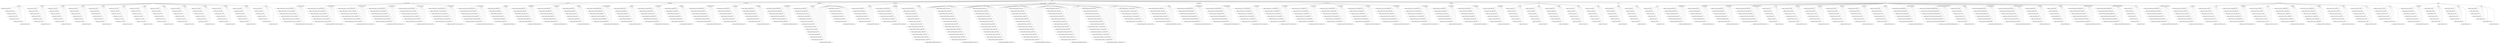 strict graph "" {
	temporal -- age;
	temporal -- commute_schedule;
	temporal -- education;
	temporal -- employment;
	temporal -- enrollment;
	temporal -- family_status;
	temporal -- household_size_family;
	temporal -- household_size_nonfamily;
	temporal -- housing_status;
	temporal -- income_to_poverty;
	temporal -- marital_status;
	temporal -- ownership;
	temporal -- race;
	temporal -- sex;
	temporal -- total;
	temporal -- units_in_structure;
	temporal -- vehicles;
	age -- "10_to_14";
	age -- "15_to_19";
	age -- "20_to_24";
	age -- "25_to_34";
	age -- "35_to_44";
	age -- "45_to_54";
	age -- "55_to_59";
	age -- "5_to_9";
	age -- "60_to_64";
	age -- "65_to_74";
	age -- "75_to_84";
	age -- over_85;
	age -- under_5;
	commute_schedule -- "10_00_am_to_11_59_am";
	commute_schedule -- "12_00_am_to_5_29_am";
	commute_schedule -- "12_00_pm_to_11_59_pm";
	commute_schedule -- "5_30_am_to_6_29_am";
	commute_schedule -- "6_30_am_to_7_29_am";
	commute_schedule -- "7_30_am_to_8_29_am";
	commute_schedule -- "8_30_am_to_9_59_am";
	education -- bachelors_degree;
	education -- graduate_degree;
	education -- high_school;
	education -- no_high_school_diploma;
	education -- some_college;
	employment -- employed;
	employment -- not_in_labor_force;
	employment -- unemployed;
	enrollment -- not_enrolled_in_school;
	enrollment -- private_school;
	enrollment -- public_school;
	family_status -- female_no_husband;
	family_status -- male_no_wife;
	family_status -- married;
	household_size_family -- "2_person";
	household_size_family -- "3_person";
	household_size_family -- "4_person";
	household_size_family -- "5_person";
	household_size_family -- "6_person";
	household_size_family -- "7_or_more_person";
	household_size_nonfamily -- "2_person";
	household_size_nonfamily -- "3_person";
	household_size_nonfamily -- "4_person";
	household_size_nonfamily -- "5_person";
	household_size_nonfamily -- "6_person";
	household_size_nonfamily -- "7_or_more_person";
	household_size_nonfamily -- "1_person";
	housing_status -- occupied_housing_units;
	housing_status -- vacant_housing_units;
	income_to_poverty -- "100_124_percent";
	income_to_poverty -- "125_149_percent";
	income_to_poverty -- "150_184_percent";
	income_to_poverty -- "185_199_percent";
	income_to_poverty -- "50_99_percent";
	income_to_poverty -- below_50_percent;
	income_to_poverty -- over_200_percent;
	marital_status -- married;
	marital_status -- divorced;
	marital_status -- never_married;
	marital_status -- widowed;
	ownership -- owner_occupied;
	ownership -- renter_occupied;
	race -- american_indian;
	race -- asian;
	race -- black;
	race -- hispanic;
	race -- other;
	race -- white;
	sex -- female;
	sex -- male;
	total -- average_household_size;
	total -- average_travel_time_to_work;
	total -- commuters;
	total -- families;
	total -- families_below_poverty_level;
	total -- family_households_with_children;
	total -- hh;
	total -- households_below_poverty_level;
	total -- hu;
	total -- median_home_value;
	total -- median_income;
	total -- per_capita_income;
	total -- persons_below_poverty_level;
	total -- pop;
	total -- pop_over_15;
	total -- pop_over_16;
	total -- pop_over_18;
	total -- pop_over_25;
	total -- pop_over_3;
	total -- pop_poverty_determined;
	total -- rent_as_a_percentage_of_household_income;
	total -- under_18;
	units_in_structure -- "10_19";
	units_in_structure -- "1_attached";
	units_in_structure -- "1_detached";
	units_in_structure -- "20_49";
	units_in_structure -- 2;
	units_in_structure -- "3_4";
	units_in_structure -- "50_or_more";
	units_in_structure -- "5_9";
	units_in_structure -- mobile_homes;
	vehicles -- none;
	vehicles -- one;
	vehicles -- three_or_more;
	vehicles -- two;
	"10_to_14" -- temporal__age__10_to_14__1990	 [minlen=1];
	"10_to_14" -- temporal__age__10_to_14__2000	 [minlen=2];
	"10_to_14" -- temporal__age__10_to_14__2010	 [minlen=3];
	"10_to_14" -- temporal__age__10_to_14__2013	 [minlen=4];
	"10_to_14" -- temporal__age__10_to_14__2016	 [minlen=5];
	"10_to_14" -- temporal__age__10_to_14__2018	 [minlen=6];
	"10_to_14" -- temporal__age__10_to_14__2020	 [minlen=7];
	"15_to_19" -- temporal__age__15_to_19__1990	 [minlen=1];
	"15_to_19" -- temporal__age__15_to_19__2000	 [minlen=2];
	"15_to_19" -- temporal__age__15_to_19__2010	 [minlen=3];
	"15_to_19" -- temporal__age__15_to_19__2013	 [minlen=4];
	"15_to_19" -- temporal__age__15_to_19__2016	 [minlen=5];
	"15_to_19" -- temporal__age__15_to_19__2018	 [minlen=6];
	"15_to_19" -- temporal__age__15_to_19__2020	 [minlen=7];
	"20_to_24" -- temporal__age__20_to_24__1990	 [minlen=1];
	"20_to_24" -- temporal__age__20_to_24__2000	 [minlen=2];
	"20_to_24" -- temporal__age__20_to_24__2010	 [minlen=3];
	"20_to_24" -- temporal__age__20_to_24__2013	 [minlen=4];
	"20_to_24" -- temporal__age__20_to_24__2016	 [minlen=5];
	"20_to_24" -- temporal__age__20_to_24__2018	 [minlen=6];
	"20_to_24" -- temporal__age__20_to_24__2020	 [minlen=7];
	"25_to_34" -- temporal__age__25_to_34__1990	 [minlen=1];
	"25_to_34" -- temporal__age__25_to_34__2000	 [minlen=2];
	"25_to_34" -- temporal__age__25_to_34__2010	 [minlen=3];
	"25_to_34" -- temporal__age__25_to_34__2013	 [minlen=4];
	"25_to_34" -- temporal__age__25_to_34__2016	 [minlen=5];
	"25_to_34" -- temporal__age__25_to_34__2018	 [minlen=6];
	"25_to_34" -- temporal__age__25_to_34__2020	 [minlen=7];
	"35_to_44" -- temporal__age__35_to_44__1990	 [minlen=1];
	"35_to_44" -- temporal__age__35_to_44__2000	 [minlen=2];
	"35_to_44" -- temporal__age__35_to_44__2010	 [minlen=3];
	"35_to_44" -- temporal__age__35_to_44__2013	 [minlen=4];
	"35_to_44" -- temporal__age__35_to_44__2016	 [minlen=5];
	"35_to_44" -- temporal__age__35_to_44__2018	 [minlen=6];
	"35_to_44" -- temporal__age__35_to_44__2020	 [minlen=7];
	"45_to_54" -- temporal__age__45_to_54__1990	 [minlen=1];
	"45_to_54" -- temporal__age__45_to_54__2000	 [minlen=2];
	"45_to_54" -- temporal__age__45_to_54__2010	 [minlen=3];
	"45_to_54" -- temporal__age__45_to_54__2013	 [minlen=4];
	"45_to_54" -- temporal__age__45_to_54__2016	 [minlen=5];
	"45_to_54" -- temporal__age__45_to_54__2018	 [minlen=6];
	"45_to_54" -- temporal__age__45_to_54__2020	 [minlen=7];
	"55_to_59" -- temporal__age__55_to_59__1990	 [minlen=1];
	"55_to_59" -- temporal__age__55_to_59__2000	 [minlen=2];
	"55_to_59" -- temporal__age__55_to_59__2010	 [minlen=3];
	"55_to_59" -- temporal__age__55_to_59__2013	 [minlen=4];
	"55_to_59" -- temporal__age__55_to_59__2016	 [minlen=5];
	"55_to_59" -- temporal__age__55_to_59__2018	 [minlen=6];
	"55_to_59" -- temporal__age__55_to_59__2020	 [minlen=7];
	"5_to_9" -- temporal__age__5_to_9__1990	 [minlen=1];
	"5_to_9" -- temporal__age__5_to_9__2000	 [minlen=2];
	"5_to_9" -- temporal__age__5_to_9__2010	 [minlen=3];
	"5_to_9" -- temporal__age__5_to_9__2013	 [minlen=4];
	"5_to_9" -- temporal__age__5_to_9__2016	 [minlen=5];
	"5_to_9" -- temporal__age__5_to_9__2018	 [minlen=6];
	"5_to_9" -- temporal__age__5_to_9__2020	 [minlen=7];
	"60_to_64" -- temporal__age__60_to_64__1990	 [minlen=1];
	"60_to_64" -- temporal__age__60_to_64__2000	 [minlen=2];
	"60_to_64" -- temporal__age__60_to_64__2010	 [minlen=3];
	"60_to_64" -- temporal__age__60_to_64__2013	 [minlen=4];
	"60_to_64" -- temporal__age__60_to_64__2016	 [minlen=5];
	"60_to_64" -- temporal__age__60_to_64__2018	 [minlen=6];
	"60_to_64" -- temporal__age__60_to_64__2020	 [minlen=7];
	"65_to_74" -- temporal__age__65_to_74__1990	 [minlen=1];
	"65_to_74" -- temporal__age__65_to_74__2000	 [minlen=2];
	"65_to_74" -- temporal__age__65_to_74__2010	 [minlen=3];
	"65_to_74" -- temporal__age__65_to_74__2013	 [minlen=4];
	"65_to_74" -- temporal__age__65_to_74__2016	 [minlen=5];
	"65_to_74" -- temporal__age__65_to_74__2018	 [minlen=6];
	"65_to_74" -- temporal__age__65_to_74__2020	 [minlen=7];
	"75_to_84" -- temporal__age__75_to_84__1990	 [minlen=1];
	"75_to_84" -- temporal__age__75_to_84__2000	 [minlen=2];
	"75_to_84" -- temporal__age__75_to_84__2010	 [minlen=3];
	"75_to_84" -- temporal__age__75_to_84__2013	 [minlen=4];
	"75_to_84" -- temporal__age__75_to_84__2016	 [minlen=5];
	"75_to_84" -- temporal__age__75_to_84__2018	 [minlen=6];
	"75_to_84" -- temporal__age__75_to_84__2020	 [minlen=7];
	over_85 -- temporal__age__over_85__1990	 [minlen=1];
	over_85 -- temporal__age__over_85__2000	 [minlen=2];
	over_85 -- temporal__age__over_85__2010	 [minlen=3];
	over_85 -- temporal__age__over_85__2013	 [minlen=4];
	over_85 -- temporal__age__over_85__2016	 [minlen=5];
	over_85 -- temporal__age__over_85__2018	 [minlen=6];
	over_85 -- temporal__age__over_85__2020	 [minlen=7];
	under_5 -- temporal__age__under_5__1990	 [minlen=1];
	under_5 -- temporal__age__under_5__2000	 [minlen=2];
	under_5 -- temporal__age__under_5__2010	 [minlen=3];
	under_5 -- temporal__age__under_5__2013	 [minlen=4];
	under_5 -- temporal__age__under_5__2016	 [minlen=5];
	under_5 -- temporal__age__under_5__2018	 [minlen=6];
	under_5 -- temporal__age__under_5__2020	 [minlen=7];
	"10_00_am_to_11_59_am" -- temporal__commute_schedule__10_00_am_to_11_59_am__1990	 [minlen=1];
	"10_00_am_to_11_59_am" -- temporal__commute_schedule__10_00_am_to_11_59_am__2000	 [minlen=2];
	"10_00_am_to_11_59_am" -- temporal__commute_schedule__10_00_am_to_11_59_am__2010	 [minlen=3];
	"10_00_am_to_11_59_am" -- temporal__commute_schedule__10_00_am_to_11_59_am__2013	 [minlen=4];
	"10_00_am_to_11_59_am" -- temporal__commute_schedule__10_00_am_to_11_59_am__2016	 [minlen=5];
	"10_00_am_to_11_59_am" -- temporal__commute_schedule__10_00_am_to_11_59_am__2018	 [minlen=6];
	"10_00_am_to_11_59_am" -- temporal__commute_schedule__10_00_am_to_11_59_am__2020	 [minlen=7];
	"12_00_am_to_5_29_am" -- temporal__commute_schedule__12_00_am_to_5_29_am__1990	 [minlen=1];
	"12_00_am_to_5_29_am" -- temporal__commute_schedule__12_00_am_to_5_29_am__2000	 [minlen=2];
	"12_00_am_to_5_29_am" -- temporal__commute_schedule__12_00_am_to_5_29_am__2010	 [minlen=3];
	"12_00_am_to_5_29_am" -- temporal__commute_schedule__12_00_am_to_5_29_am__2013	 [minlen=4];
	"12_00_am_to_5_29_am" -- temporal__commute_schedule__12_00_am_to_5_29_am__2016	 [minlen=5];
	"12_00_am_to_5_29_am" -- temporal__commute_schedule__12_00_am_to_5_29_am__2018	 [minlen=6];
	"12_00_am_to_5_29_am" -- temporal__commute_schedule__12_00_am_to_5_29_am__2020	 [minlen=7];
	"12_00_pm_to_11_59_pm" -- temporal__commute_schedule__12_00_pm_to_11_59_pm__1990	 [minlen=1];
	"12_00_pm_to_11_59_pm" -- temporal__commute_schedule__12_00_pm_to_11_59_pm__2000	 [minlen=2];
	"12_00_pm_to_11_59_pm" -- temporal__commute_schedule__12_00_pm_to_11_59_pm__2010	 [minlen=3];
	"12_00_pm_to_11_59_pm" -- temporal__commute_schedule__12_00_pm_to_11_59_pm__2013	 [minlen=4];
	"12_00_pm_to_11_59_pm" -- temporal__commute_schedule__12_00_pm_to_11_59_pm__2016	 [minlen=5];
	"12_00_pm_to_11_59_pm" -- temporal__commute_schedule__12_00_pm_to_11_59_pm__2018	 [minlen=6];
	"12_00_pm_to_11_59_pm" -- temporal__commute_schedule__12_00_pm_to_11_59_pm__2020	 [minlen=7];
	"5_30_am_to_6_29_am" -- temporal__commute_schedule__5_30_am_to_6_29_am__1990	 [minlen=1];
	"5_30_am_to_6_29_am" -- temporal__commute_schedule__5_30_am_to_6_29_am__2000	 [minlen=2];
	"5_30_am_to_6_29_am" -- temporal__commute_schedule__5_30_am_to_6_29_am__2010	 [minlen=3];
	"5_30_am_to_6_29_am" -- temporal__commute_schedule__5_30_am_to_6_29_am__2013	 [minlen=4];
	"5_30_am_to_6_29_am" -- temporal__commute_schedule__5_30_am_to_6_29_am__2016	 [minlen=5];
	"5_30_am_to_6_29_am" -- temporal__commute_schedule__5_30_am_to_6_29_am__2018	 [minlen=6];
	"5_30_am_to_6_29_am" -- temporal__commute_schedule__5_30_am_to_6_29_am__2020	 [minlen=7];
	"6_30_am_to_7_29_am" -- temporal__commute_schedule__6_30_am_to_7_29_am__1990	 [minlen=1];
	"6_30_am_to_7_29_am" -- temporal__commute_schedule__6_30_am_to_7_29_am__2000	 [minlen=2];
	"6_30_am_to_7_29_am" -- temporal__commute_schedule__6_30_am_to_7_29_am__2010	 [minlen=3];
	"6_30_am_to_7_29_am" -- temporal__commute_schedule__6_30_am_to_7_29_am__2013	 [minlen=4];
	"6_30_am_to_7_29_am" -- temporal__commute_schedule__6_30_am_to_7_29_am__2016	 [minlen=5];
	"6_30_am_to_7_29_am" -- temporal__commute_schedule__6_30_am_to_7_29_am__2018	 [minlen=6];
	"6_30_am_to_7_29_am" -- temporal__commute_schedule__6_30_am_to_7_29_am__2020	 [minlen=7];
	"7_30_am_to_8_29_am" -- temporal__commute_schedule__7_30_am_to_8_29_am__1990	 [minlen=1];
	"7_30_am_to_8_29_am" -- temporal__commute_schedule__7_30_am_to_8_29_am__2000	 [minlen=2];
	"7_30_am_to_8_29_am" -- temporal__commute_schedule__7_30_am_to_8_29_am__2010	 [minlen=3];
	"7_30_am_to_8_29_am" -- temporal__commute_schedule__7_30_am_to_8_29_am__2013	 [minlen=4];
	"7_30_am_to_8_29_am" -- temporal__commute_schedule__7_30_am_to_8_29_am__2016	 [minlen=5];
	"7_30_am_to_8_29_am" -- temporal__commute_schedule__7_30_am_to_8_29_am__2018	 [minlen=6];
	"7_30_am_to_8_29_am" -- temporal__commute_schedule__7_30_am_to_8_29_am__2020	 [minlen=7];
	"8_30_am_to_9_59_am" -- temporal__commute_schedule__8_30_am_to_9_59_am__1990	 [minlen=1];
	"8_30_am_to_9_59_am" -- temporal__commute_schedule__8_30_am_to_9_59_am__2000	 [minlen=2];
	"8_30_am_to_9_59_am" -- temporal__commute_schedule__8_30_am_to_9_59_am__2010	 [minlen=3];
	"8_30_am_to_9_59_am" -- temporal__commute_schedule__8_30_am_to_9_59_am__2013	 [minlen=4];
	"8_30_am_to_9_59_am" -- temporal__commute_schedule__8_30_am_to_9_59_am__2016	 [minlen=5];
	"8_30_am_to_9_59_am" -- temporal__commute_schedule__8_30_am_to_9_59_am__2018	 [minlen=6];
	"8_30_am_to_9_59_am" -- temporal__commute_schedule__8_30_am_to_9_59_am__2020	 [minlen=7];
	bachelors_degree -- temporal__education__bachelors_degree__1990	 [minlen=1];
	bachelors_degree -- temporal__education__bachelors_degree__2000	 [minlen=2];
	bachelors_degree -- temporal__education__bachelors_degree__2010	 [minlen=3];
	bachelors_degree -- temporal__education__bachelors_degree__2013	 [minlen=4];
	bachelors_degree -- temporal__education__bachelors_degree__2016	 [minlen=5];
	bachelors_degree -- temporal__education__bachelors_degree__2018	 [minlen=6];
	bachelors_degree -- temporal__education__bachelors_degree__2020	 [minlen=7];
	graduate_degree -- temporal__education__graduate_degree__1990	 [minlen=1];
	graduate_degree -- temporal__education__graduate_degree__2000	 [minlen=2];
	graduate_degree -- temporal__education__graduate_degree__2010	 [minlen=3];
	graduate_degree -- temporal__education__graduate_degree__2013	 [minlen=4];
	graduate_degree -- temporal__education__graduate_degree__2016	 [minlen=5];
	graduate_degree -- temporal__education__graduate_degree__2018	 [minlen=6];
	graduate_degree -- temporal__education__graduate_degree__2020	 [minlen=7];
	high_school -- temporal__education__high_school__1990	 [minlen=1];
	high_school -- temporal__education__high_school__2000	 [minlen=2];
	high_school -- temporal__education__high_school__2010	 [minlen=3];
	high_school -- temporal__education__high_school__2013	 [minlen=4];
	high_school -- temporal__education__high_school__2016	 [minlen=5];
	high_school -- temporal__education__high_school__2018	 [minlen=6];
	high_school -- temporal__education__high_school__2020	 [minlen=7];
	no_high_school_diploma -- temporal__education__no_high_school_diploma__1990	 [minlen=1];
	no_high_school_diploma -- temporal__education__no_high_school_diploma__2000	 [minlen=2];
	no_high_school_diploma -- temporal__education__no_high_school_diploma__2010	 [minlen=3];
	no_high_school_diploma -- temporal__education__no_high_school_diploma__2013	 [minlen=4];
	no_high_school_diploma -- temporal__education__no_high_school_diploma__2016	 [minlen=5];
	no_high_school_diploma -- temporal__education__no_high_school_diploma__2018	 [minlen=6];
	no_high_school_diploma -- temporal__education__no_high_school_diploma__2020	 [minlen=7];
	some_college -- temporal__education__some_college__1990	 [minlen=1];
	some_college -- temporal__education__some_college__2000	 [minlen=2];
	some_college -- temporal__education__some_college__2010	 [minlen=3];
	some_college -- temporal__education__some_college__2013	 [minlen=4];
	some_college -- temporal__education__some_college__2016	 [minlen=5];
	some_college -- temporal__education__some_college__2018	 [minlen=6];
	some_college -- temporal__education__some_college__2020	 [minlen=7];
	employed -- temporal__employment__employed__1990	 [minlen=1];
	employed -- temporal__employment__employed__2000	 [minlen=2];
	employed -- temporal__employment__employed__2010	 [minlen=3];
	employed -- temporal__employment__employed__2013	 [minlen=4];
	employed -- temporal__employment__employed__2016	 [minlen=5];
	employed -- temporal__employment__employed__2018	 [minlen=6];
	employed -- temporal__employment__employed__2020	 [minlen=7];
	not_in_labor_force -- temporal__employment__not_in_labor_force__1990	 [minlen=1];
	not_in_labor_force -- temporal__employment__not_in_labor_force__2000	 [minlen=2];
	not_in_labor_force -- temporal__employment__not_in_labor_force__2010	 [minlen=3];
	not_in_labor_force -- temporal__employment__not_in_labor_force__2013	 [minlen=4];
	not_in_labor_force -- temporal__employment__not_in_labor_force__2016	 [minlen=5];
	not_in_labor_force -- temporal__employment__not_in_labor_force__2018	 [minlen=6];
	not_in_labor_force -- temporal__employment__not_in_labor_force__2020	 [minlen=7];
	unemployed -- temporal__employment__unemployed__1990	 [minlen=1];
	unemployed -- temporal__employment__unemployed__2000	 [minlen=2];
	unemployed -- temporal__employment__unemployed__2010	 [minlen=3];
	unemployed -- temporal__employment__unemployed__2013	 [minlen=4];
	unemployed -- temporal__employment__unemployed__2016	 [minlen=5];
	unemployed -- temporal__employment__unemployed__2018	 [minlen=6];
	unemployed -- temporal__employment__unemployed__2020	 [minlen=7];
	not_enrolled_in_school -- temporal__enrollment__not_enrolled_in_school__1990	 [minlen=1];
	not_enrolled_in_school -- temporal__enrollment__not_enrolled_in_school__2000	 [minlen=2];
	not_enrolled_in_school -- temporal__enrollment__not_enrolled_in_school__2010	 [minlen=3];
	not_enrolled_in_school -- temporal__enrollment__not_enrolled_in_school__2013	 [minlen=4];
	not_enrolled_in_school -- temporal__enrollment__not_enrolled_in_school__2016	 [minlen=5];
	not_enrolled_in_school -- temporal__enrollment__not_enrolled_in_school__2018	 [minlen=6];
	not_enrolled_in_school -- temporal__enrollment__not_enrolled_in_school__2020	 [minlen=7];
	private_school -- temporal__enrollment__private_school__1990	 [minlen=1];
	private_school -- temporal__enrollment__private_school__2000	 [minlen=2];
	private_school -- temporal__enrollment__private_school__2010	 [minlen=3];
	private_school -- temporal__enrollment__private_school__2013	 [minlen=4];
	private_school -- temporal__enrollment__private_school__2016	 [minlen=5];
	private_school -- temporal__enrollment__private_school__2018	 [minlen=6];
	private_school -- temporal__enrollment__private_school__2020	 [minlen=7];
	public_school -- temporal__enrollment__public_school__1990	 [minlen=1];
	public_school -- temporal__enrollment__public_school__2000	 [minlen=2];
	public_school -- temporal__enrollment__public_school__2010	 [minlen=3];
	public_school -- temporal__enrollment__public_school__2013	 [minlen=4];
	public_school -- temporal__enrollment__public_school__2016	 [minlen=5];
	public_school -- temporal__enrollment__public_school__2018	 [minlen=6];
	public_school -- temporal__enrollment__public_school__2020	 [minlen=7];
	female_no_husband -- temporal__family_status__female_no_husband__1990	 [minlen=1];
	female_no_husband -- temporal__family_status__female_no_husband__2000	 [minlen=2];
	female_no_husband -- temporal__family_status__female_no_husband__2010	 [minlen=3];
	female_no_husband -- temporal__family_status__female_no_husband__2013	 [minlen=4];
	female_no_husband -- temporal__family_status__female_no_husband__2016	 [minlen=5];
	female_no_husband -- temporal__family_status__female_no_husband__2018	 [minlen=6];
	female_no_husband -- temporal__family_status__female_no_husband__2020	 [minlen=7];
	male_no_wife -- temporal__family_status__male_no_wife__1990	 [minlen=1];
	male_no_wife -- temporal__family_status__male_no_wife__2000	 [minlen=2];
	male_no_wife -- temporal__family_status__male_no_wife__2010	 [minlen=3];
	male_no_wife -- temporal__family_status__male_no_wife__2013	 [minlen=4];
	male_no_wife -- temporal__family_status__male_no_wife__2016	 [minlen=5];
	male_no_wife -- temporal__family_status__male_no_wife__2018	 [minlen=6];
	male_no_wife -- temporal__family_status__male_no_wife__2020	 [minlen=7];
	married -- temporal__family_status__married__1990	 [minlen=1];
	married -- temporal__family_status__married__2000	 [minlen=2];
	married -- temporal__family_status__married__2010	 [minlen=3];
	married -- temporal__family_status__married__2013	 [minlen=4];
	married -- temporal__family_status__married__2016	 [minlen=5];
	married -- temporal__family_status__married__2018	 [minlen=6];
	married -- temporal__family_status__married__2020	 [minlen=7];
	married -- temporal__marital_status__married__1990	 [minlen=8];
	married -- temporal__marital_status__married__2000	 [minlen=9];
	married -- temporal__marital_status__married__2010	 [minlen=10];
	married -- temporal__marital_status__married__2013	 [minlen=11];
	married -- temporal__marital_status__married__2016	 [minlen=12];
	married -- temporal__marital_status__married__2018	 [minlen=13];
	married -- temporal__marital_status__married__2020	 [minlen=14];
	"2_person" -- temporal__household_size_family__2_person__1990	 [minlen=1];
	"2_person" -- temporal__household_size_family__2_person__2000	 [minlen=2];
	"2_person" -- temporal__household_size_family__2_person__2010	 [minlen=3];
	"2_person" -- temporal__household_size_family__2_person__2013	 [minlen=4];
	"2_person" -- temporal__household_size_family__2_person__2016	 [minlen=5];
	"2_person" -- temporal__household_size_family__2_person__2018	 [minlen=6];
	"2_person" -- temporal__household_size_family__2_person__2020	 [minlen=7];
	"2_person" -- temporal__household_size_nonfamily__2_person__1990	 [minlen=8];
	"2_person" -- temporal__household_size_nonfamily__2_person__2000	 [minlen=9];
	"2_person" -- temporal__household_size_nonfamily__2_person__2010	 [minlen=10];
	"2_person" -- temporal__household_size_nonfamily__2_person__2013	 [minlen=11];
	"2_person" -- temporal__household_size_nonfamily__2_person__2016	 [minlen=12];
	"2_person" -- temporal__household_size_nonfamily__2_person__2018	 [minlen=13];
	"2_person" -- temporal__household_size_nonfamily__2_person__2020	 [minlen=14];
	"3_person" -- temporal__household_size_family__3_person__1990	 [minlen=1];
	"3_person" -- temporal__household_size_family__3_person__2000	 [minlen=2];
	"3_person" -- temporal__household_size_family__3_person__2010	 [minlen=3];
	"3_person" -- temporal__household_size_family__3_person__2013	 [minlen=4];
	"3_person" -- temporal__household_size_family__3_person__2016	 [minlen=5];
	"3_person" -- temporal__household_size_family__3_person__2018	 [minlen=6];
	"3_person" -- temporal__household_size_family__3_person__2020	 [minlen=7];
	"3_person" -- temporal__household_size_nonfamily__3_person__1990	 [minlen=8];
	"3_person" -- temporal__household_size_nonfamily__3_person__2000	 [minlen=9];
	"3_person" -- temporal__household_size_nonfamily__3_person__2010	 [minlen=10];
	"3_person" -- temporal__household_size_nonfamily__3_person__2013	 [minlen=11];
	"3_person" -- temporal__household_size_nonfamily__3_person__2016	 [minlen=12];
	"3_person" -- temporal__household_size_nonfamily__3_person__2018	 [minlen=13];
	"3_person" -- temporal__household_size_nonfamily__3_person__2020	 [minlen=14];
	"4_person" -- temporal__household_size_family__4_person__1990	 [minlen=1];
	"4_person" -- temporal__household_size_family__4_person__2000	 [minlen=2];
	"4_person" -- temporal__household_size_family__4_person__2010	 [minlen=3];
	"4_person" -- temporal__household_size_family__4_person__2013	 [minlen=4];
	"4_person" -- temporal__household_size_family__4_person__2016	 [minlen=5];
	"4_person" -- temporal__household_size_family__4_person__2018	 [minlen=6];
	"4_person" -- temporal__household_size_family__4_person__2020	 [minlen=7];
	"4_person" -- temporal__household_size_nonfamily__4_person__1990	 [minlen=8];
	"4_person" -- temporal__household_size_nonfamily__4_person__2000	 [minlen=9];
	"4_person" -- temporal__household_size_nonfamily__4_person__2010	 [minlen=10];
	"4_person" -- temporal__household_size_nonfamily__4_person__2013	 [minlen=11];
	"4_person" -- temporal__household_size_nonfamily__4_person__2016	 [minlen=12];
	"4_person" -- temporal__household_size_nonfamily__4_person__2018	 [minlen=13];
	"4_person" -- temporal__household_size_nonfamily__4_person__2020	 [minlen=14];
	"5_person" -- temporal__household_size_family__5_person__1990	 [minlen=1];
	"5_person" -- temporal__household_size_family__5_person__2000	 [minlen=2];
	"5_person" -- temporal__household_size_family__5_person__2010	 [minlen=3];
	"5_person" -- temporal__household_size_family__5_person__2013	 [minlen=4];
	"5_person" -- temporal__household_size_family__5_person__2016	 [minlen=5];
	"5_person" -- temporal__household_size_family__5_person__2018	 [minlen=6];
	"5_person" -- temporal__household_size_family__5_person__2020	 [minlen=7];
	"5_person" -- temporal__household_size_nonfamily__5_person__1990	 [minlen=8];
	"5_person" -- temporal__household_size_nonfamily__5_person__2000	 [minlen=9];
	"5_person" -- temporal__household_size_nonfamily__5_person__2010	 [minlen=10];
	"5_person" -- temporal__household_size_nonfamily__5_person__2013	 [minlen=11];
	"5_person" -- temporal__household_size_nonfamily__5_person__2016	 [minlen=12];
	"5_person" -- temporal__household_size_nonfamily__5_person__2018	 [minlen=13];
	"5_person" -- temporal__household_size_nonfamily__5_person__2020	 [minlen=14];
	"6_person" -- temporal__household_size_family__6_person__1990	 [minlen=1];
	"6_person" -- temporal__household_size_family__6_person__2000	 [minlen=2];
	"6_person" -- temporal__household_size_family__6_person__2010	 [minlen=3];
	"6_person" -- temporal__household_size_family__6_person__2013	 [minlen=4];
	"6_person" -- temporal__household_size_family__6_person__2016	 [minlen=5];
	"6_person" -- temporal__household_size_family__6_person__2018	 [minlen=6];
	"6_person" -- temporal__household_size_family__6_person__2020	 [minlen=7];
	"6_person" -- temporal__household_size_nonfamily__6_person__1990	 [minlen=8];
	"6_person" -- temporal__household_size_nonfamily__6_person__2000	 [minlen=9];
	"6_person" -- temporal__household_size_nonfamily__6_person__2010	 [minlen=10];
	"6_person" -- temporal__household_size_nonfamily__6_person__2013	 [minlen=11];
	"6_person" -- temporal__household_size_nonfamily__6_person__2016	 [minlen=12];
	"6_person" -- temporal__household_size_nonfamily__6_person__2018	 [minlen=13];
	"6_person" -- temporal__household_size_nonfamily__6_person__2020	 [minlen=14];
	"7_or_more_person" -- temporal__household_size_family__7_or_more_person__1990	 [minlen=1];
	"7_or_more_person" -- temporal__household_size_family__7_or_more_person__2000	 [minlen=2];
	"7_or_more_person" -- temporal__household_size_family__7_or_more_person__2010	 [minlen=3];
	"7_or_more_person" -- temporal__household_size_family__7_or_more_person__2013	 [minlen=4];
	"7_or_more_person" -- temporal__household_size_family__7_or_more_person__2016	 [minlen=5];
	"7_or_more_person" -- temporal__household_size_family__7_or_more_person__2018	 [minlen=6];
	"7_or_more_person" -- temporal__household_size_family__7_or_more_person__2020	 [minlen=7];
	"7_or_more_person" -- temporal__household_size_nonfamily__7_or_more_person__1990	 [minlen=8];
	"7_or_more_person" -- temporal__household_size_nonfamily__7_or_more_person__2000	 [minlen=9];
	"7_or_more_person" -- temporal__household_size_nonfamily__7_or_more_person__2010	 [minlen=10];
	"7_or_more_person" -- temporal__household_size_nonfamily__7_or_more_person__2013	 [minlen=11];
	"7_or_more_person" -- temporal__household_size_nonfamily__7_or_more_person__2016	 [minlen=12];
	"7_or_more_person" -- temporal__household_size_nonfamily__7_or_more_person__2018	 [minlen=13];
	"7_or_more_person" -- temporal__household_size_nonfamily__7_or_more_person__2020	 [minlen=14];
	"1_person" -- temporal__household_size_nonfamily__1_person__1990	 [minlen=1];
	"1_person" -- temporal__household_size_nonfamily__1_person__2000	 [minlen=2];
	"1_person" -- temporal__household_size_nonfamily__1_person__2010	 [minlen=3];
	"1_person" -- temporal__household_size_nonfamily__1_person__2013	 [minlen=4];
	"1_person" -- temporal__household_size_nonfamily__1_person__2016	 [minlen=5];
	"1_person" -- temporal__household_size_nonfamily__1_person__2018	 [minlen=6];
	"1_person" -- temporal__household_size_nonfamily__1_person__2020	 [minlen=7];
	occupied_housing_units -- temporal__housing_status__occupied_housing_units__1990	 [minlen=1];
	occupied_housing_units -- temporal__housing_status__occupied_housing_units__2000	 [minlen=2];
	occupied_housing_units -- temporal__housing_status__occupied_housing_units__2010	 [minlen=3];
	occupied_housing_units -- temporal__housing_status__occupied_housing_units__2013	 [minlen=4];
	occupied_housing_units -- temporal__housing_status__occupied_housing_units__2016	 [minlen=5];
	occupied_housing_units -- temporal__housing_status__occupied_housing_units__2018	 [minlen=6];
	occupied_housing_units -- temporal__housing_status__occupied_housing_units__2020	 [minlen=7];
	vacant_housing_units -- temporal__housing_status__vacant_housing_units__1990	 [minlen=1];
	vacant_housing_units -- temporal__housing_status__vacant_housing_units__2000	 [minlen=2];
	vacant_housing_units -- temporal__housing_status__vacant_housing_units__2010	 [minlen=3];
	vacant_housing_units -- temporal__housing_status__vacant_housing_units__2013	 [minlen=4];
	vacant_housing_units -- temporal__housing_status__vacant_housing_units__2016	 [minlen=5];
	vacant_housing_units -- temporal__housing_status__vacant_housing_units__2018	 [minlen=6];
	vacant_housing_units -- temporal__housing_status__vacant_housing_units__2020	 [minlen=7];
	"100_124_percent" -- temporal__income_to_poverty__100_124_percent__1990	 [minlen=1];
	"100_124_percent" -- temporal__income_to_poverty__100_124_percent__2000	 [minlen=2];
	"100_124_percent" -- temporal__income_to_poverty__100_124_percent__2010	 [minlen=3];
	"100_124_percent" -- temporal__income_to_poverty__100_124_percent__2013	 [minlen=4];
	"100_124_percent" -- temporal__income_to_poverty__100_124_percent__2016	 [minlen=5];
	"100_124_percent" -- temporal__income_to_poverty__100_124_percent__2018	 [minlen=6];
	"100_124_percent" -- temporal__income_to_poverty__100_124_percent__2020	 [minlen=7];
	"125_149_percent" -- temporal__income_to_poverty__125_149_percent__1990	 [minlen=1];
	"125_149_percent" -- temporal__income_to_poverty__125_149_percent__2000	 [minlen=2];
	"125_149_percent" -- temporal__income_to_poverty__125_149_percent__2010	 [minlen=3];
	"125_149_percent" -- temporal__income_to_poverty__125_149_percent__2013	 [minlen=4];
	"125_149_percent" -- temporal__income_to_poverty__125_149_percent__2016	 [minlen=5];
	"125_149_percent" -- temporal__income_to_poverty__125_149_percent__2018	 [minlen=6];
	"125_149_percent" -- temporal__income_to_poverty__125_149_percent__2020	 [minlen=7];
	"150_184_percent" -- temporal__income_to_poverty__150_184_percent__1990	 [minlen=1];
	"150_184_percent" -- temporal__income_to_poverty__150_184_percent__2000	 [minlen=2];
	"150_184_percent" -- temporal__income_to_poverty__150_184_percent__2010	 [minlen=3];
	"150_184_percent" -- temporal__income_to_poverty__150_184_percent__2013	 [minlen=4];
	"150_184_percent" -- temporal__income_to_poverty__150_184_percent__2016	 [minlen=5];
	"150_184_percent" -- temporal__income_to_poverty__150_184_percent__2018	 [minlen=6];
	"150_184_percent" -- temporal__income_to_poverty__150_184_percent__2020	 [minlen=7];
	"185_199_percent" -- temporal__income_to_poverty__185_199_percent__1990	 [minlen=1];
	"185_199_percent" -- temporal__income_to_poverty__185_199_percent__2000	 [minlen=2];
	"185_199_percent" -- temporal__income_to_poverty__185_199_percent__2010	 [minlen=3];
	"185_199_percent" -- temporal__income_to_poverty__185_199_percent__2013	 [minlen=4];
	"185_199_percent" -- temporal__income_to_poverty__185_199_percent__2016	 [minlen=5];
	"185_199_percent" -- temporal__income_to_poverty__185_199_percent__2018	 [minlen=6];
	"185_199_percent" -- temporal__income_to_poverty__185_199_percent__2020	 [minlen=7];
	"50_99_percent" -- temporal__income_to_poverty__50_99_percent__1990	 [minlen=1];
	"50_99_percent" -- temporal__income_to_poverty__50_99_percent__2000	 [minlen=2];
	"50_99_percent" -- temporal__income_to_poverty__50_99_percent__2010	 [minlen=3];
	"50_99_percent" -- temporal__income_to_poverty__50_99_percent__2013	 [minlen=4];
	"50_99_percent" -- temporal__income_to_poverty__50_99_percent__2016	 [minlen=5];
	"50_99_percent" -- temporal__income_to_poverty__50_99_percent__2018	 [minlen=6];
	"50_99_percent" -- temporal__income_to_poverty__50_99_percent__2020	 [minlen=7];
	below_50_percent -- temporal__income_to_poverty__below_50_percent__1990	 [minlen=1];
	below_50_percent -- temporal__income_to_poverty__below_50_percent__2000	 [minlen=2];
	below_50_percent -- temporal__income_to_poverty__below_50_percent__2010	 [minlen=3];
	below_50_percent -- temporal__income_to_poverty__below_50_percent__2013	 [minlen=4];
	below_50_percent -- temporal__income_to_poverty__below_50_percent__2016	 [minlen=5];
	below_50_percent -- temporal__income_to_poverty__below_50_percent__2018	 [minlen=6];
	below_50_percent -- temporal__income_to_poverty__below_50_percent__2020	 [minlen=7];
	over_200_percent -- temporal__income_to_poverty__over_200_percent__1990	 [minlen=1];
	over_200_percent -- temporal__income_to_poverty__over_200_percent__2000	 [minlen=2];
	over_200_percent -- temporal__income_to_poverty__over_200_percent__2010	 [minlen=3];
	over_200_percent -- temporal__income_to_poverty__over_200_percent__2013	 [minlen=4];
	over_200_percent -- temporal__income_to_poverty__over_200_percent__2016	 [minlen=5];
	over_200_percent -- temporal__income_to_poverty__over_200_percent__2018	 [minlen=6];
	over_200_percent -- temporal__income_to_poverty__over_200_percent__2020	 [minlen=7];
	divorced -- temporal__marital_status__divorced__1990	 [minlen=1];
	divorced -- temporal__marital_status__divorced__2000	 [minlen=2];
	divorced -- temporal__marital_status__divorced__2010	 [minlen=3];
	divorced -- temporal__marital_status__divorced__2013	 [minlen=4];
	divorced -- temporal__marital_status__divorced__2016	 [minlen=5];
	divorced -- temporal__marital_status__divorced__2018	 [minlen=6];
	divorced -- temporal__marital_status__divorced__2020	 [minlen=7];
	never_married -- temporal__marital_status__never_married__1990	 [minlen=1];
	never_married -- temporal__marital_status__never_married__2000	 [minlen=2];
	never_married -- temporal__marital_status__never_married__2010	 [minlen=3];
	never_married -- temporal__marital_status__never_married__2013	 [minlen=4];
	never_married -- temporal__marital_status__never_married__2016	 [minlen=5];
	never_married -- temporal__marital_status__never_married__2018	 [minlen=6];
	never_married -- temporal__marital_status__never_married__2020	 [minlen=7];
	widowed -- temporal__marital_status__widowed__1990	 [minlen=1];
	widowed -- temporal__marital_status__widowed__2000	 [minlen=2];
	widowed -- temporal__marital_status__widowed__2010	 [minlen=3];
	widowed -- temporal__marital_status__widowed__2013	 [minlen=4];
	widowed -- temporal__marital_status__widowed__2016	 [minlen=5];
	widowed -- temporal__marital_status__widowed__2018	 [minlen=6];
	widowed -- temporal__marital_status__widowed__2020	 [minlen=7];
	owner_occupied -- temporal__ownership__owner_occupied__1990	 [minlen=1];
	owner_occupied -- temporal__ownership__owner_occupied__2000	 [minlen=2];
	owner_occupied -- temporal__ownership__owner_occupied__2010	 [minlen=3];
	owner_occupied -- temporal__ownership__owner_occupied__2013	 [minlen=4];
	owner_occupied -- temporal__ownership__owner_occupied__2016	 [minlen=5];
	owner_occupied -- temporal__ownership__owner_occupied__2018	 [minlen=6];
	owner_occupied -- temporal__ownership__owner_occupied__2020	 [minlen=7];
	renter_occupied -- temporal__ownership__renter_occupied__1990	 [minlen=1];
	renter_occupied -- temporal__ownership__renter_occupied__2000	 [minlen=2];
	renter_occupied -- temporal__ownership__renter_occupied__2010	 [minlen=3];
	renter_occupied -- temporal__ownership__renter_occupied__2013	 [minlen=4];
	renter_occupied -- temporal__ownership__renter_occupied__2016	 [minlen=5];
	renter_occupied -- temporal__ownership__renter_occupied__2018	 [minlen=6];
	renter_occupied -- temporal__ownership__renter_occupied__2020	 [minlen=7];
	american_indian -- temporal__race__american_indian__1990	 [minlen=1];
	american_indian -- temporal__race__american_indian__2000	 [minlen=2];
	american_indian -- temporal__race__american_indian__2010	 [minlen=3];
	american_indian -- temporal__race__american_indian__2013	 [minlen=4];
	american_indian -- temporal__race__american_indian__2016	 [minlen=5];
	american_indian -- temporal__race__american_indian__2018	 [minlen=6];
	american_indian -- temporal__race__american_indian__2020	 [minlen=7];
	asian -- temporal__race__asian__1990	 [minlen=1];
	asian -- temporal__race__asian__2000	 [minlen=2];
	asian -- temporal__race__asian__2010	 [minlen=3];
	asian -- temporal__race__asian__2013	 [minlen=4];
	asian -- temporal__race__asian__2016	 [minlen=5];
	asian -- temporal__race__asian__2018	 [minlen=6];
	asian -- temporal__race__asian__2020	 [minlen=7];
	black -- temporal__race__black__1990	 [minlen=1];
	black -- temporal__race__black__2000	 [minlen=2];
	black -- temporal__race__black__2010	 [minlen=3];
	black -- temporal__race__black__2013	 [minlen=4];
	black -- temporal__race__black__2016	 [minlen=5];
	black -- temporal__race__black__2018	 [minlen=6];
	black -- temporal__race__black__2020	 [minlen=7];
	hispanic -- temporal__race__hispanic__1990	 [minlen=1];
	hispanic -- temporal__race__hispanic__2000	 [minlen=2];
	hispanic -- temporal__race__hispanic__2010	 [minlen=3];
	hispanic -- temporal__race__hispanic__2013	 [minlen=4];
	hispanic -- temporal__race__hispanic__2016	 [minlen=5];
	hispanic -- temporal__race__hispanic__2018	 [minlen=6];
	hispanic -- temporal__race__hispanic__2020	 [minlen=7];
	other -- temporal__race__other__1990	 [minlen=1];
	other -- temporal__race__other__2000	 [minlen=2];
	other -- temporal__race__other__2010	 [minlen=3];
	other -- temporal__race__other__2013	 [minlen=4];
	other -- temporal__race__other__2016	 [minlen=5];
	other -- temporal__race__other__2018	 [minlen=6];
	other -- temporal__race__other__2020	 [minlen=7];
	white -- temporal__race__white__1990	 [minlen=1];
	white -- temporal__race__white__2000	 [minlen=2];
	white -- temporal__race__white__2010	 [minlen=3];
	white -- temporal__race__white__2013	 [minlen=4];
	white -- temporal__race__white__2016	 [minlen=5];
	white -- temporal__race__white__2018	 [minlen=6];
	white -- temporal__race__white__2020	 [minlen=7];
	female -- temporal__sex__female__1990	 [minlen=1];
	female -- temporal__sex__female__2000	 [minlen=2];
	female -- temporal__sex__female__2010	 [minlen=3];
	female -- temporal__sex__female__2013	 [minlen=4];
	female -- temporal__sex__female__2016	 [minlen=5];
	female -- temporal__sex__female__2018	 [minlen=6];
	female -- temporal__sex__female__2020	 [minlen=7];
	male -- temporal__sex__male__1990	 [minlen=1];
	male -- temporal__sex__male__2000	 [minlen=2];
	male -- temporal__sex__male__2010	 [minlen=3];
	male -- temporal__sex__male__2013	 [minlen=4];
	male -- temporal__sex__male__2016	 [minlen=5];
	male -- temporal__sex__male__2018	 [minlen=6];
	male -- temporal__sex__male__2020	 [minlen=7];
	average_household_size -- temporal__total__average_household_size__1990	 [minlen=1];
	average_household_size -- temporal__total__average_household_size__2000	 [minlen=2];
	average_household_size -- temporal__total__average_household_size__2010	 [minlen=3];
	average_household_size -- temporal__total__average_household_size__2013	 [minlen=4];
	average_household_size -- temporal__total__average_household_size__2016	 [minlen=5];
	average_household_size -- temporal__total__average_household_size__2018	 [minlen=6];
	average_household_size -- temporal__total__average_household_size__2020	 [minlen=7];
	average_travel_time_to_work -- temporal__total__average_travel_time_to_work__1990	 [minlen=1];
	average_travel_time_to_work -- temporal__total__average_travel_time_to_work__2000	 [minlen=2];
	average_travel_time_to_work -- temporal__total__average_travel_time_to_work__2010	 [minlen=3];
	average_travel_time_to_work -- temporal__total__average_travel_time_to_work__2013	 [minlen=4];
	average_travel_time_to_work -- temporal__total__average_travel_time_to_work__2016	 [minlen=5];
	average_travel_time_to_work -- temporal__total__average_travel_time_to_work__2018	 [minlen=6];
	average_travel_time_to_work -- temporal__total__average_travel_time_to_work__2020	 [minlen=7];
	commuters -- temporal__total__commuters__1990	 [minlen=1];
	commuters -- temporal__total__commuters__2000	 [minlen=2];
	commuters -- temporal__total__commuters__2010	 [minlen=3];
	commuters -- temporal__total__commuters__2013	 [minlen=4];
	commuters -- temporal__total__commuters__2016	 [minlen=5];
	commuters -- temporal__total__commuters__2018	 [minlen=6];
	commuters -- temporal__total__commuters__2020	 [minlen=7];
	families -- temporal__total__families__1990	 [minlen=1];
	families -- temporal__total__families__2000	 [minlen=2];
	families -- temporal__total__families__2010	 [minlen=3];
	families -- temporal__total__families__2013	 [minlen=4];
	families -- temporal__total__families__2016	 [minlen=5];
	families -- temporal__total__families__2018	 [minlen=6];
	families -- temporal__total__families__2020	 [minlen=7];
	families_below_poverty_level -- temporal__total__families_below_poverty_level__1990	 [minlen=1];
	families_below_poverty_level -- temporal__total__families_below_poverty_level__2000	 [minlen=2];
	families_below_poverty_level -- temporal__total__families_below_poverty_level__2010	 [minlen=3];
	families_below_poverty_level -- temporal__total__families_below_poverty_level__2013	 [minlen=4];
	families_below_poverty_level -- temporal__total__families_below_poverty_level__2016	 [minlen=5];
	families_below_poverty_level -- temporal__total__families_below_poverty_level__2018	 [minlen=6];
	families_below_poverty_level -- temporal__total__families_below_poverty_level__2020	 [minlen=7];
	family_households_with_children -- temporal__total__family_households_with_children__1990	 [minlen=1];
	family_households_with_children -- temporal__total__family_households_with_children__2000	 [minlen=2];
	family_households_with_children -- temporal__total__family_households_with_children__2010	 [minlen=3];
	family_households_with_children -- temporal__total__family_households_with_children__2013	 [minlen=4];
	family_households_with_children -- temporal__total__family_households_with_children__2016	 [minlen=5];
	family_households_with_children -- temporal__total__family_households_with_children__2018	 [minlen=6];
	family_households_with_children -- temporal__total__family_households_with_children__2020	 [minlen=7];
	hh -- temporal__total__hh__1990	 [minlen=1];
	hh -- temporal__total__hh__2000	 [minlen=2];
	hh -- temporal__total__hh__2010	 [minlen=3];
	hh -- temporal__total__hh__2013	 [minlen=4];
	hh -- temporal__total__hh__2016	 [minlen=5];
	hh -- temporal__total__hh__2018	 [minlen=6];
	hh -- temporal__total__hh__2020	 [minlen=7];
	households_below_poverty_level -- temporal__total__households_below_poverty_level__1990	 [minlen=1];
	households_below_poverty_level -- temporal__total__households_below_poverty_level__2000	 [minlen=2];
	households_below_poverty_level -- temporal__total__households_below_poverty_level__2010	 [minlen=3];
	households_below_poverty_level -- temporal__total__households_below_poverty_level__2013	 [minlen=4];
	households_below_poverty_level -- temporal__total__households_below_poverty_level__2016	 [minlen=5];
	households_below_poverty_level -- temporal__total__households_below_poverty_level__2018	 [minlen=6];
	households_below_poverty_level -- temporal__total__households_below_poverty_level__2020	 [minlen=7];
	hu -- temporal__total__hu__1990	 [minlen=1];
	hu -- temporal__total__hu__2000	 [minlen=2];
	hu -- temporal__total__hu__2010	 [minlen=3];
	hu -- temporal__total__hu__2013	 [minlen=4];
	hu -- temporal__total__hu__2016	 [minlen=5];
	hu -- temporal__total__hu__2018	 [minlen=6];
	hu -- temporal__total__hu__2020	 [minlen=7];
	median_home_value -- temporal__total__median_home_value__1990	 [minlen=1];
	median_home_value -- temporal__total__median_home_value__2000	 [minlen=2];
	median_home_value -- temporal__total__median_home_value__2010	 [minlen=3];
	median_home_value -- temporal__total__median_home_value__2013	 [minlen=4];
	median_home_value -- temporal__total__median_home_value__2016	 [minlen=5];
	median_home_value -- temporal__total__median_home_value__2018	 [minlen=6];
	median_home_value -- temporal__total__median_home_value__2020	 [minlen=7];
	median_income -- temporal__total__median_income__1990	 [minlen=1];
	median_income -- temporal__total__median_income__2000	 [minlen=2];
	median_income -- temporal__total__median_income__2010	 [minlen=3];
	median_income -- temporal__total__median_income__2013	 [minlen=4];
	median_income -- temporal__total__median_income__2016	 [minlen=5];
	median_income -- temporal__total__median_income__2018	 [minlen=6];
	median_income -- temporal__total__median_income__2020	 [minlen=7];
	per_capita_income -- temporal__total__per_capita_income__1990	 [minlen=1];
	per_capita_income -- temporal__total__per_capita_income__2000	 [minlen=2];
	per_capita_income -- temporal__total__per_capita_income__2010	 [minlen=3];
	per_capita_income -- temporal__total__per_capita_income__2013	 [minlen=4];
	per_capita_income -- temporal__total__per_capita_income__2016	 [minlen=5];
	per_capita_income -- temporal__total__per_capita_income__2018	 [minlen=6];
	per_capita_income -- temporal__total__per_capita_income__2020	 [minlen=7];
	persons_below_poverty_level -- temporal__total__persons_below_poverty_level__1990	 [minlen=1];
	persons_below_poverty_level -- temporal__total__persons_below_poverty_level__2000	 [minlen=2];
	persons_below_poverty_level -- temporal__total__persons_below_poverty_level__2010	 [minlen=3];
	persons_below_poverty_level -- temporal__total__persons_below_poverty_level__2013	 [minlen=4];
	persons_below_poverty_level -- temporal__total__persons_below_poverty_level__2016	 [minlen=5];
	persons_below_poverty_level -- temporal__total__persons_below_poverty_level__2018	 [minlen=6];
	persons_below_poverty_level -- temporal__total__persons_below_poverty_level__2020	 [minlen=7];
	pop -- temporal__total__pop__1990	 [minlen=1];
	pop -- temporal__total__pop__2000	 [minlen=2];
	pop -- temporal__total__pop__2010	 [minlen=3];
	pop -- temporal__total__pop__2013	 [minlen=4];
	pop -- temporal__total__pop__2016	 [minlen=5];
	pop -- temporal__total__pop__2018	 [minlen=6];
	pop -- temporal__total__pop__2020	 [minlen=7];
	pop_over_15 -- temporal__total__pop_over_15__1990	 [minlen=1];
	pop_over_15 -- temporal__total__pop_over_15__2000	 [minlen=2];
	pop_over_15 -- temporal__total__pop_over_15__2010	 [minlen=3];
	pop_over_15 -- temporal__total__pop_over_15__2013	 [minlen=4];
	pop_over_15 -- temporal__total__pop_over_15__2016	 [minlen=5];
	pop_over_15 -- temporal__total__pop_over_15__2018	 [minlen=6];
	pop_over_15 -- temporal__total__pop_over_15__2020	 [minlen=7];
	pop_over_16 -- temporal__total__pop_over_16__1990	 [minlen=1];
	pop_over_16 -- temporal__total__pop_over_16__2000	 [minlen=2];
	pop_over_16 -- temporal__total__pop_over_16__2010	 [minlen=3];
	pop_over_16 -- temporal__total__pop_over_16__2013	 [minlen=4];
	pop_over_16 -- temporal__total__pop_over_16__2016	 [minlen=5];
	pop_over_16 -- temporal__total__pop_over_16__2018	 [minlen=6];
	pop_over_16 -- temporal__total__pop_over_16__2020	 [minlen=7];
	pop_over_18 -- temporal__total__pop_over_18__1990	 [minlen=1];
	pop_over_18 -- temporal__total__pop_over_18__2000	 [minlen=2];
	pop_over_18 -- temporal__total__pop_over_18__2010	 [minlen=3];
	pop_over_18 -- temporal__total__pop_over_18__2013	 [minlen=4];
	pop_over_18 -- temporal__total__pop_over_18__2016	 [minlen=5];
	pop_over_18 -- temporal__total__pop_over_18__2018	 [minlen=6];
	pop_over_18 -- temporal__total__pop_over_18__2020	 [minlen=7];
	pop_over_25 -- temporal__total__pop_over_25__1990	 [minlen=1];
	pop_over_25 -- temporal__total__pop_over_25__2000	 [minlen=2];
	pop_over_25 -- temporal__total__pop_over_25__2010	 [minlen=3];
	pop_over_25 -- temporal__total__pop_over_25__2013	 [minlen=4];
	pop_over_25 -- temporal__total__pop_over_25__2016	 [minlen=5];
	pop_over_25 -- temporal__total__pop_over_25__2018	 [minlen=6];
	pop_over_25 -- temporal__total__pop_over_25__2020	 [minlen=7];
	pop_over_3 -- temporal__total__pop_over_3__1990	 [minlen=1];
	pop_over_3 -- temporal__total__pop_over_3__2000	 [minlen=2];
	pop_over_3 -- temporal__total__pop_over_3__2010	 [minlen=3];
	pop_over_3 -- temporal__total__pop_over_3__2013	 [minlen=4];
	pop_over_3 -- temporal__total__pop_over_3__2016	 [minlen=5];
	pop_over_3 -- temporal__total__pop_over_3__2018	 [minlen=6];
	pop_over_3 -- temporal__total__pop_over_3__2020	 [minlen=7];
	pop_poverty_determined -- temporal__total__pop_poverty_determined__1990	 [minlen=1];
	pop_poverty_determined -- temporal__total__pop_poverty_determined__2000	 [minlen=2];
	pop_poverty_determined -- temporal__total__pop_poverty_determined__2010	 [minlen=3];
	pop_poverty_determined -- temporal__total__pop_poverty_determined__2013	 [minlen=4];
	pop_poverty_determined -- temporal__total__pop_poverty_determined__2016	 [minlen=5];
	pop_poverty_determined -- temporal__total__pop_poverty_determined__2018	 [minlen=6];
	pop_poverty_determined -- temporal__total__pop_poverty_determined__2020	 [minlen=7];
	rent_as_a_percentage_of_household_income -- temporal__total__rent_as_a_percentage_of_household_income__1990	 [minlen=1];
	rent_as_a_percentage_of_household_income -- temporal__total__rent_as_a_percentage_of_household_income__2000	 [minlen=2];
	rent_as_a_percentage_of_household_income -- temporal__total__rent_as_a_percentage_of_household_income__2010	 [minlen=3];
	rent_as_a_percentage_of_household_income -- temporal__total__rent_as_a_percentage_of_household_income__2013	 [minlen=4];
	rent_as_a_percentage_of_household_income -- temporal__total__rent_as_a_percentage_of_household_income__2016	 [minlen=5];
	rent_as_a_percentage_of_household_income -- temporal__total__rent_as_a_percentage_of_household_income__2018	 [minlen=6];
	rent_as_a_percentage_of_household_income -- temporal__total__rent_as_a_percentage_of_household_income__2020	 [minlen=7];
	under_18 -- temporal__total__under_18__1990	 [minlen=1];
	under_18 -- temporal__total__under_18__2000	 [minlen=2];
	under_18 -- temporal__total__under_18__2010	 [minlen=3];
	under_18 -- temporal__total__under_18__2013	 [minlen=4];
	under_18 -- temporal__total__under_18__2016	 [minlen=5];
	under_18 -- temporal__total__under_18__2018	 [minlen=6];
	under_18 -- temporal__total__under_18__2020	 [minlen=7];
	"10_19" -- temporal__units_in_structure__10_19__1990	 [minlen=1];
	"10_19" -- temporal__units_in_structure__10_19__2000	 [minlen=2];
	"10_19" -- temporal__units_in_structure__10_19__2010	 [minlen=3];
	"10_19" -- temporal__units_in_structure__10_19__2013	 [minlen=4];
	"10_19" -- temporal__units_in_structure__10_19__2016	 [minlen=5];
	"10_19" -- temporal__units_in_structure__10_19__2018	 [minlen=6];
	"10_19" -- temporal__units_in_structure__10_19__2020	 [minlen=7];
	"1_attached" -- temporal__units_in_structure__1_attached__1990	 [minlen=1];
	"1_attached" -- temporal__units_in_structure__1_attached__2000	 [minlen=2];
	"1_attached" -- temporal__units_in_structure__1_attached__2010	 [minlen=3];
	"1_attached" -- temporal__units_in_structure__1_attached__2013	 [minlen=4];
	"1_attached" -- temporal__units_in_structure__1_attached__2016	 [minlen=5];
	"1_attached" -- temporal__units_in_structure__1_attached__2018	 [minlen=6];
	"1_attached" -- temporal__units_in_structure__1_attached__2020	 [minlen=7];
	"1_detached" -- temporal__units_in_structure__1_detached__1990	 [minlen=1];
	"1_detached" -- temporal__units_in_structure__1_detached__2000	 [minlen=2];
	"1_detached" -- temporal__units_in_structure__1_detached__2010	 [minlen=3];
	"1_detached" -- temporal__units_in_structure__1_detached__2013	 [minlen=4];
	"1_detached" -- temporal__units_in_structure__1_detached__2016	 [minlen=5];
	"1_detached" -- temporal__units_in_structure__1_detached__2018	 [minlen=6];
	"1_detached" -- temporal__units_in_structure__1_detached__2020	 [minlen=7];
	"20_49" -- temporal__units_in_structure__20_49__1990	 [minlen=1];
	"20_49" -- temporal__units_in_structure__20_49__2000	 [minlen=2];
	"20_49" -- temporal__units_in_structure__20_49__2010	 [minlen=3];
	"20_49" -- temporal__units_in_structure__20_49__2013	 [minlen=4];
	"20_49" -- temporal__units_in_structure__20_49__2016	 [minlen=5];
	"20_49" -- temporal__units_in_structure__20_49__2018	 [minlen=6];
	"20_49" -- temporal__units_in_structure__20_49__2020	 [minlen=7];
	2 -- temporal__units_in_structure__2__1990	 [minlen=1];
	2 -- temporal__units_in_structure__2__2000	 [minlen=2];
	2 -- temporal__units_in_structure__2__2010	 [minlen=3];
	2 -- temporal__units_in_structure__2__2013	 [minlen=4];
	2 -- temporal__units_in_structure__2__2016	 [minlen=5];
	2 -- temporal__units_in_structure__2__2018	 [minlen=6];
	2 -- temporal__units_in_structure__2__2020	 [minlen=7];
	"3_4" -- temporal__units_in_structure__3_4__1990	 [minlen=1];
	"3_4" -- temporal__units_in_structure__3_4__2000	 [minlen=2];
	"3_4" -- temporal__units_in_structure__3_4__2010	 [minlen=3];
	"3_4" -- temporal__units_in_structure__3_4__2013	 [minlen=4];
	"3_4" -- temporal__units_in_structure__3_4__2016	 [minlen=5];
	"3_4" -- temporal__units_in_structure__3_4__2018	 [minlen=6];
	"3_4" -- temporal__units_in_structure__3_4__2020	 [minlen=7];
	"50_or_more" -- temporal__units_in_structure__50_or_more__1990	 [minlen=1];
	"50_or_more" -- temporal__units_in_structure__50_or_more__2000	 [minlen=2];
	"50_or_more" -- temporal__units_in_structure__50_or_more__2010	 [minlen=3];
	"50_or_more" -- temporal__units_in_structure__50_or_more__2013	 [minlen=4];
	"50_or_more" -- temporal__units_in_structure__50_or_more__2016	 [minlen=5];
	"50_or_more" -- temporal__units_in_structure__50_or_more__2018	 [minlen=6];
	"50_or_more" -- temporal__units_in_structure__50_or_more__2020	 [minlen=7];
	"5_9" -- temporal__units_in_structure__5_9__1990	 [minlen=1];
	"5_9" -- temporal__units_in_structure__5_9__2000	 [minlen=2];
	"5_9" -- temporal__units_in_structure__5_9__2010	 [minlen=3];
	"5_9" -- temporal__units_in_structure__5_9__2013	 [minlen=4];
	"5_9" -- temporal__units_in_structure__5_9__2016	 [minlen=5];
	"5_9" -- temporal__units_in_structure__5_9__2018	 [minlen=6];
	"5_9" -- temporal__units_in_structure__5_9__2020	 [minlen=7];
	mobile_homes -- temporal__units_in_structure__mobile_homes__1990	 [minlen=1];
	mobile_homes -- temporal__units_in_structure__mobile_homes__2000	 [minlen=2];
	mobile_homes -- temporal__units_in_structure__mobile_homes__2010	 [minlen=3];
	mobile_homes -- temporal__units_in_structure__mobile_homes__2013	 [minlen=4];
	mobile_homes -- temporal__units_in_structure__mobile_homes__2016	 [minlen=5];
	mobile_homes -- temporal__units_in_structure__mobile_homes__2018	 [minlen=6];
	mobile_homes -- temporal__units_in_structure__mobile_homes__2020	 [minlen=7];
	none -- temporal__vehicles__none__1990	 [minlen=1];
	none -- temporal__vehicles__none__2000	 [minlen=2];
	none -- temporal__vehicles__none__2010	 [minlen=3];
	none -- temporal__vehicles__none__2013	 [minlen=4];
	none -- temporal__vehicles__none__2016	 [minlen=5];
	none -- temporal__vehicles__none__2018	 [minlen=6];
	none -- temporal__vehicles__none__2020	 [minlen=7];
	one -- temporal__vehicles__one__1990	 [minlen=1];
	one -- temporal__vehicles__one__2000	 [minlen=2];
	one -- temporal__vehicles__one__2010	 [minlen=3];
	one -- temporal__vehicles__one__2013	 [minlen=4];
	one -- temporal__vehicles__one__2016	 [minlen=5];
	one -- temporal__vehicles__one__2018	 [minlen=6];
	one -- temporal__vehicles__one__2020	 [minlen=7];
	three_or_more -- temporal__vehicles__three_or_more__1990	 [minlen=1];
	three_or_more -- temporal__vehicles__three_or_more__2000	 [minlen=2];
	three_or_more -- temporal__vehicles__three_or_more__2010	 [minlen=3];
	three_or_more -- temporal__vehicles__three_or_more__2013	 [minlen=4];
	three_or_more -- temporal__vehicles__three_or_more__2016	 [minlen=5];
	three_or_more -- temporal__vehicles__three_or_more__2018	 [minlen=6];
	three_or_more -- temporal__vehicles__three_or_more__2020	 [minlen=7];
	two -- temporal__vehicles__two__1990	 [minlen=1];
	two -- temporal__vehicles__two__2000	 [minlen=2];
	two -- temporal__vehicles__two__2010	 [minlen=3];
	two -- temporal__vehicles__two__2013	 [minlen=4];
	two -- temporal__vehicles__two__2016	 [minlen=5];
	two -- temporal__vehicles__two__2018	 [minlen=6];
	two -- temporal__vehicles__two__2020	 [minlen=7];
}
